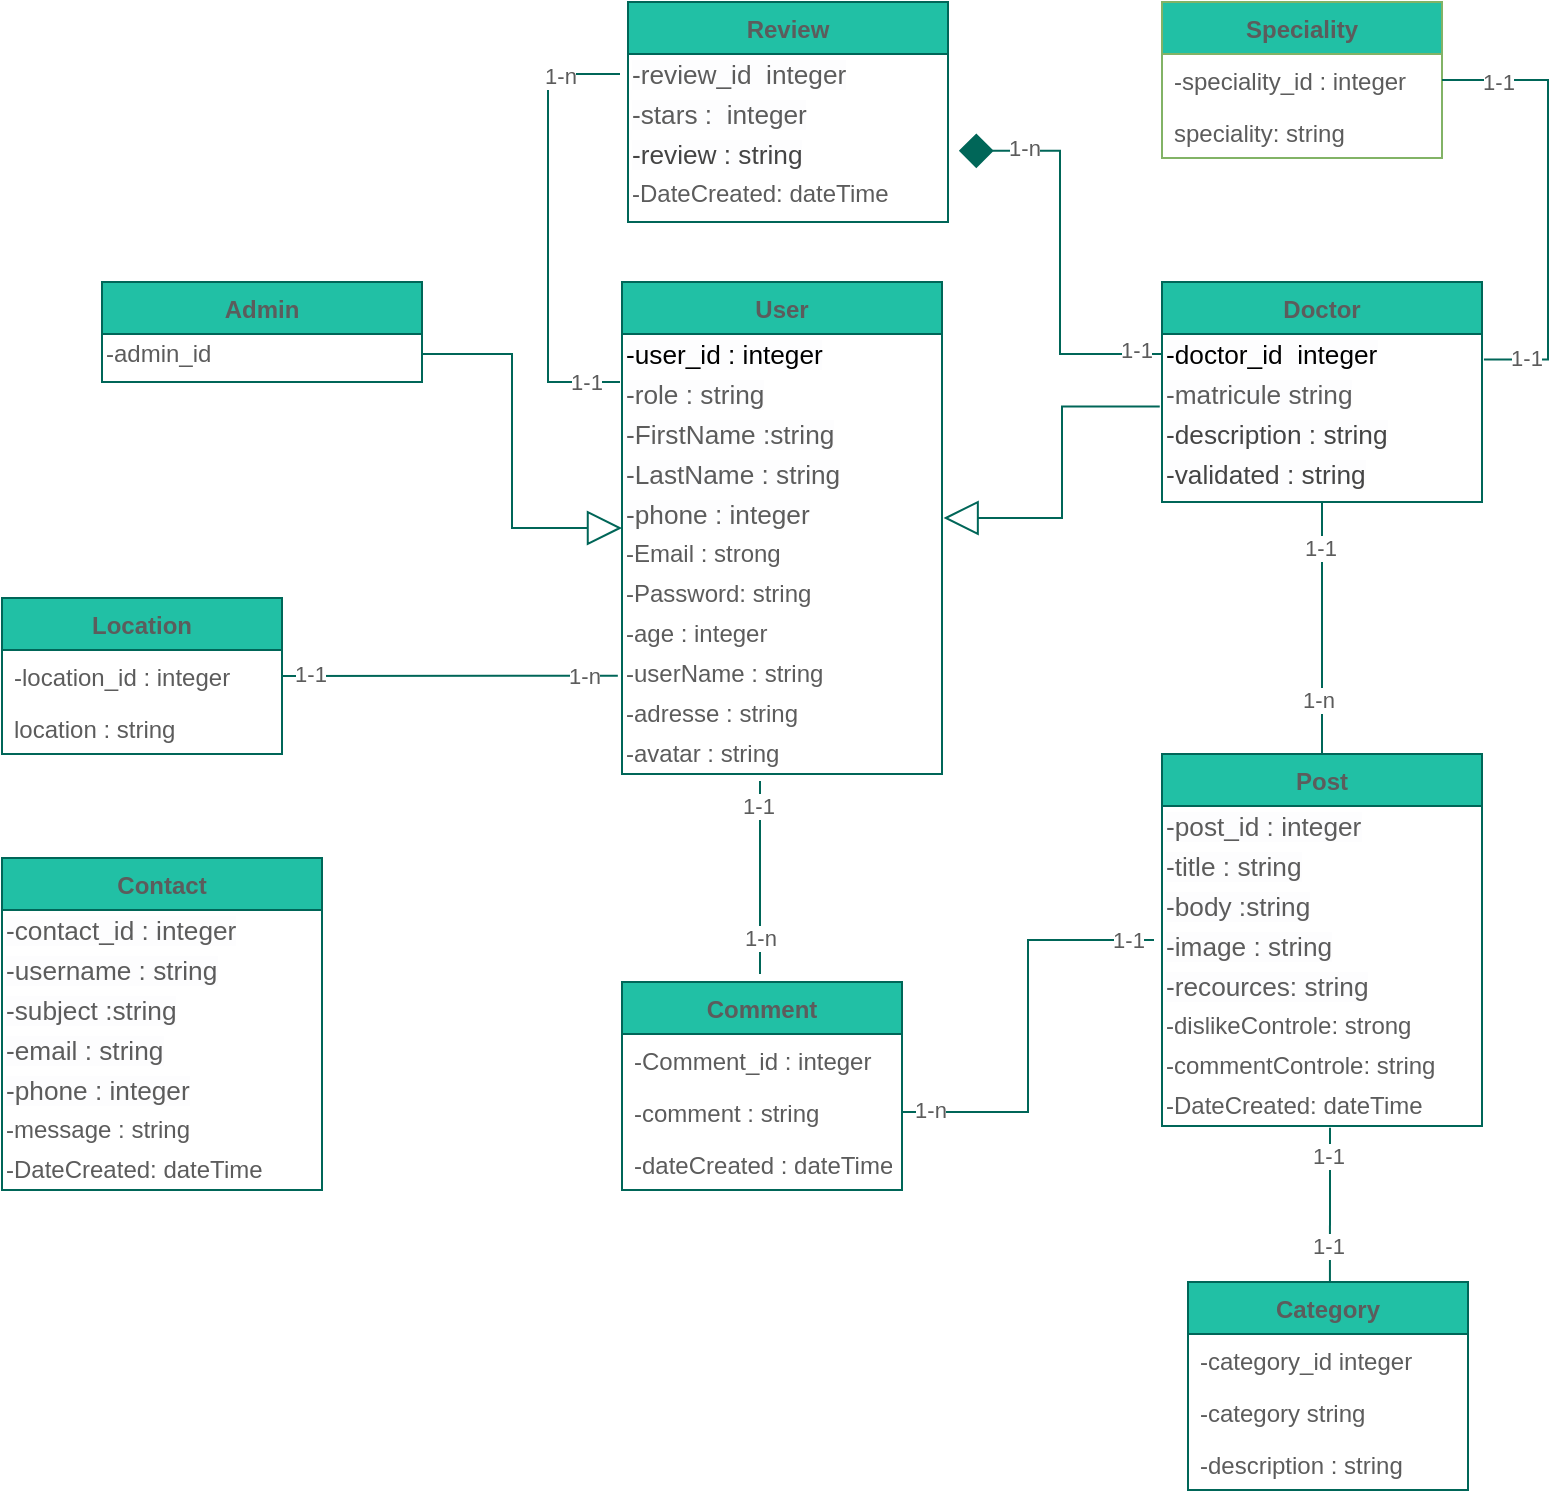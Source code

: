 <mxfile version="14.5.1" type="device"><diagram id="C5RBs43oDa-KdzZeNtuy" name="Page-1"><mxGraphModel dx="1692" dy="506" grid="1" gridSize="10" guides="1" tooltips="1" connect="1" arrows="1" fold="1" page="1" pageScale="1" pageWidth="827" pageHeight="1169" math="0" shadow="0"><root><mxCell id="WIyWlLk6GJQsqaUBKTNV-0"/><mxCell id="WIyWlLk6GJQsqaUBKTNV-1" parent="WIyWlLk6GJQsqaUBKTNV-0"/><mxCell id="zkfFHV4jXpPFQw0GAbJ--13" value="Admin" style="swimlane;fontStyle=1;align=center;verticalAlign=top;childLayout=stackLayout;horizontal=1;startSize=26;horizontalStack=0;resizeParent=1;resizeLast=0;collapsible=1;marginBottom=0;rounded=0;shadow=0;strokeWidth=1;fillColor=#21C0A5;strokeColor=#006658;fontColor=#5C5C5C;" parent="WIyWlLk6GJQsqaUBKTNV-1" vertex="1"><mxGeometry x="-743" y="150" width="160" height="50" as="geometry"><mxRectangle x="340" y="380" width="170" height="26" as="alternateBounds"/></mxGeometry></mxCell><mxCell id="HH_dsvGxxQFHmqyWOC5w-31" value="-admin_id" style="text;html=1;align=left;verticalAlign=middle;resizable=0;points=[];autosize=1;fontColor=#5C5C5C;" parent="zkfFHV4jXpPFQw0GAbJ--13" vertex="1"><mxGeometry y="26" width="160" height="20" as="geometry"/></mxCell><mxCell id="zkfFHV4jXpPFQw0GAbJ--17" value="Doctor" style="swimlane;fontStyle=1;align=center;verticalAlign=top;childLayout=stackLayout;horizontal=1;startSize=26;horizontalStack=0;resizeParent=1;resizeLast=0;collapsible=1;marginBottom=0;rounded=0;shadow=0;strokeWidth=1;fillColor=#21C0A5;strokeColor=#006658;fontColor=#5C5C5C;" parent="WIyWlLk6GJQsqaUBKTNV-1" vertex="1"><mxGeometry x="-213" y="150" width="160" height="110" as="geometry"><mxRectangle x="508" y="120" width="160" height="26" as="alternateBounds"/></mxGeometry></mxCell><mxCell id="HH_dsvGxxQFHmqyWOC5w-4" value="&lt;span style=&quot;color: rgb(0 , 0 , 0) ; font-family: sans-serif ; font-size: 13.12px ; background-color: rgb(253 , 253 , 254)&quot;&gt;-doctor_id&amp;nbsp; integer&lt;/span&gt;" style="text;html=1;align=left;verticalAlign=middle;resizable=0;points=[];autosize=1;fontColor=#5C5C5C;" parent="zkfFHV4jXpPFQw0GAbJ--17" vertex="1"><mxGeometry y="26" width="160" height="20" as="geometry"/></mxCell><mxCell id="HH_dsvGxxQFHmqyWOC5w-6" value="&lt;span style=&quot;font-family: sans-serif ; font-size: 13.12px ; background-color: rgb(253 , 253 , 254)&quot;&gt;-matricule string&lt;/span&gt;" style="text;html=1;align=left;verticalAlign=middle;resizable=0;points=[];autosize=1;fontColor=#5C5C5C;" parent="zkfFHV4jXpPFQw0GAbJ--17" vertex="1"><mxGeometry y="46" width="160" height="20" as="geometry"/></mxCell><mxCell id="HH_dsvGxxQFHmqyWOC5w-7" value="&lt;span style=&quot;color: rgb(68 , 68 , 68) ; font-family: sans-serif ; font-size: 13.12px ; background-color: rgb(253 , 253 , 254)&quot;&gt;-description : string&lt;/span&gt;" style="text;html=1;align=left;verticalAlign=middle;resizable=0;points=[];autosize=1;fontColor=#5C5C5C;" parent="zkfFHV4jXpPFQw0GAbJ--17" vertex="1"><mxGeometry y="66" width="160" height="20" as="geometry"/></mxCell><mxCell id="HH_dsvGxxQFHmqyWOC5w-8" value="&lt;span style=&quot;color: rgb(68 , 68 , 68) ; font-family: sans-serif ; font-size: 13.12px ; background-color: rgb(253 , 253 , 254)&quot;&gt;-validated : string&lt;/span&gt;" style="text;html=1;align=left;verticalAlign=middle;resizable=0;points=[];autosize=1;fontColor=#5C5C5C;" parent="zkfFHV4jXpPFQw0GAbJ--17" vertex="1"><mxGeometry y="86" width="160" height="20" as="geometry"/></mxCell><mxCell id="HH_dsvGxxQFHmqyWOC5w-0" value="Contact" style="swimlane;fontStyle=1;align=center;verticalAlign=top;childLayout=stackLayout;horizontal=1;startSize=26;horizontalStack=0;resizeParent=1;resizeParentMax=0;resizeLast=0;collapsible=1;marginBottom=0;fillColor=#21C0A5;strokeColor=#006658;fontColor=#5C5C5C;" parent="WIyWlLk6GJQsqaUBKTNV-1" vertex="1"><mxGeometry x="-793" y="438" width="160" height="166" as="geometry"/></mxCell><mxCell id="HH_dsvGxxQFHmqyWOC5w-13" value="&lt;span style=&quot;font-family: sans-serif ; font-size: 13.12px ; background-color: rgb(253 , 253 , 254)&quot;&gt;-contact_id : integer&lt;/span&gt;" style="text;html=1;align=left;verticalAlign=middle;resizable=0;points=[];autosize=1;fontColor=#5C5C5C;" parent="HH_dsvGxxQFHmqyWOC5w-0" vertex="1"><mxGeometry y="26" width="160" height="20" as="geometry"/></mxCell><mxCell id="HH_dsvGxxQFHmqyWOC5w-14" value="&lt;span style=&quot;font-family: sans-serif ; font-size: 13.12px ; background-color: rgb(253 , 253 , 254)&quot;&gt;-username : string&lt;/span&gt;" style="text;html=1;align=left;verticalAlign=middle;resizable=0;points=[];autosize=1;fontColor=#5C5C5C;" parent="HH_dsvGxxQFHmqyWOC5w-0" vertex="1"><mxGeometry y="46" width="160" height="20" as="geometry"/></mxCell><mxCell id="HH_dsvGxxQFHmqyWOC5w-15" value="&lt;span style=&quot;font-family: sans-serif ; font-size: 13.12px ; background-color: rgb(253 , 253 , 254)&quot;&gt;-&lt;/span&gt;&lt;span style=&quot;font-family: sans-serif ; font-size: 13.12px ; background-color: rgb(253 , 253 , 254)&quot;&gt;subject&amp;nbsp;&lt;/span&gt;&lt;span style=&quot;font-family: sans-serif ; font-size: 13.12px ; background-color: rgb(253 , 253 , 254)&quot;&gt;:string&lt;/span&gt;" style="text;html=1;align=left;verticalAlign=middle;resizable=0;points=[];autosize=1;fontColor=#5C5C5C;" parent="HH_dsvGxxQFHmqyWOC5w-0" vertex="1"><mxGeometry y="66" width="160" height="20" as="geometry"/></mxCell><mxCell id="HH_dsvGxxQFHmqyWOC5w-18" value="&lt;span style=&quot;font-family: sans-serif ; font-size: 13.12px ; background-color: rgb(253 , 253 , 254)&quot;&gt;-email : string&lt;/span&gt;" style="text;html=1;align=left;verticalAlign=middle;resizable=0;points=[];autosize=1;fontColor=#5C5C5C;" parent="HH_dsvGxxQFHmqyWOC5w-0" vertex="1"><mxGeometry y="86" width="160" height="20" as="geometry"/></mxCell><mxCell id="HH_dsvGxxQFHmqyWOC5w-17" value="&lt;span style=&quot;font-family: sans-serif ; font-size: 13.12px ; background-color: rgb(253 , 253 , 254)&quot;&gt;-phone : integer&lt;/span&gt;" style="text;html=1;align=left;verticalAlign=middle;resizable=0;points=[];autosize=1;fontColor=#5C5C5C;" parent="HH_dsvGxxQFHmqyWOC5w-0" vertex="1"><mxGeometry y="106" width="160" height="20" as="geometry"/></mxCell><mxCell id="HH_dsvGxxQFHmqyWOC5w-16" value="-message : string" style="text;html=1;align=left;verticalAlign=middle;resizable=0;points=[];autosize=1;fontColor=#5C5C5C;" parent="HH_dsvGxxQFHmqyWOC5w-0" vertex="1"><mxGeometry y="126" width="160" height="20" as="geometry"/></mxCell><mxCell id="HH_dsvGxxQFHmqyWOC5w-27" value="-DateCreated: dateTime" style="text;html=1;align=left;verticalAlign=middle;resizable=0;points=[];autosize=1;fontColor=#5C5C5C;" parent="HH_dsvGxxQFHmqyWOC5w-0" vertex="1"><mxGeometry y="146" width="160" height="20" as="geometry"/></mxCell><mxCell id="NXHVN0XzAhOeZ4aEdjFV-84" style="edgeStyle=elbowEdgeStyle;rounded=0;orthogonalLoop=1;jettySize=auto;html=1;entryX=0.525;entryY=1.041;entryDx=0;entryDy=0;entryPerimeter=0;startArrow=none;startFill=0;startSize=15;sourcePerimeterSpacing=4;endArrow=none;endFill=0;endSize=21;targetPerimeterSpacing=-8;strokeWidth=1;exitX=0.507;exitY=-0.005;exitDx=0;exitDy=0;exitPerimeter=0;strokeColor=#006658;fontColor=#5C5C5C;" edge="1" parent="WIyWlLk6GJQsqaUBKTNV-1" source="NXHVN0XzAhOeZ4aEdjFV-1" target="NXHVN0XzAhOeZ4aEdjFV-39"><mxGeometry relative="1" as="geometry"><mxPoint x="-129" y="646" as="sourcePoint"/></mxGeometry></mxCell><mxCell id="NXHVN0XzAhOeZ4aEdjFV-85" value="1-1" style="edgeLabel;html=1;align=center;verticalAlign=middle;resizable=0;points=[];fontColor=#5C5C5C;" vertex="1" connectable="0" parent="NXHVN0XzAhOeZ4aEdjFV-84"><mxGeometry x="0.636" y="-2" relative="1" as="geometry"><mxPoint x="-3" as="offset"/></mxGeometry></mxCell><mxCell id="NXHVN0XzAhOeZ4aEdjFV-86" value="1-1" style="edgeLabel;html=1;align=center;verticalAlign=middle;resizable=0;points=[];fontColor=#5C5C5C;" vertex="1" connectable="0" parent="NXHVN0XzAhOeZ4aEdjFV-84"><mxGeometry x="-0.647" y="1" relative="1" as="geometry"><mxPoint y="-4" as="offset"/></mxGeometry></mxCell><mxCell id="NXHVN0XzAhOeZ4aEdjFV-1" value="Category" style="swimlane;fontStyle=1;childLayout=stackLayout;horizontal=1;startSize=26;horizontalStack=0;resizeParent=1;resizeParentMax=0;resizeLast=0;collapsible=1;marginBottom=0;strokeColor=#006658;fontColor=#5C5C5C;fillColor=#21C0A5;" vertex="1" parent="WIyWlLk6GJQsqaUBKTNV-1"><mxGeometry x="-200" y="650" width="140" height="104" as="geometry"/></mxCell><mxCell id="NXHVN0XzAhOeZ4aEdjFV-3" value="-category_id integer" style="text;strokeColor=none;fillColor=none;align=left;verticalAlign=top;spacingLeft=4;spacingRight=4;overflow=hidden;rotatable=0;points=[[0,0.5],[1,0.5]];portConstraint=eastwest;fontColor=#5C5C5C;" vertex="1" parent="NXHVN0XzAhOeZ4aEdjFV-1"><mxGeometry y="26" width="140" height="26" as="geometry"/></mxCell><mxCell id="NXHVN0XzAhOeZ4aEdjFV-4" value="-category string" style="text;strokeColor=none;fillColor=none;align=left;verticalAlign=top;spacingLeft=4;spacingRight=4;overflow=hidden;rotatable=0;points=[[0,0.5],[1,0.5]];portConstraint=eastwest;fontColor=#5C5C5C;" vertex="1" parent="NXHVN0XzAhOeZ4aEdjFV-1"><mxGeometry y="52" width="140" height="26" as="geometry"/></mxCell><mxCell id="NXHVN0XzAhOeZ4aEdjFV-5" value="-description : string" style="text;strokeColor=none;fillColor=none;align=left;verticalAlign=top;spacingLeft=4;spacingRight=4;overflow=hidden;rotatable=0;points=[[0,0.5],[1,0.5]];portConstraint=eastwest;fontColor=#5C5C5C;" vertex="1" parent="NXHVN0XzAhOeZ4aEdjFV-1"><mxGeometry y="78" width="140" height="26" as="geometry"/></mxCell><mxCell id="NXHVN0XzAhOeZ4aEdjFV-92" style="edgeStyle=elbowEdgeStyle;rounded=0;orthogonalLoop=1;jettySize=auto;html=1;entryX=0.431;entryY=1.175;entryDx=0;entryDy=0;entryPerimeter=0;startArrow=none;startFill=0;startSize=15;sourcePerimeterSpacing=4;endArrow=none;endFill=0;endSize=21;targetPerimeterSpacing=-8;strokeWidth=1;strokeColor=#006658;fontColor=#5C5C5C;" edge="1" parent="WIyWlLk6GJQsqaUBKTNV-1" source="NXHVN0XzAhOeZ4aEdjFV-6" target="NXHVN0XzAhOeZ4aEdjFV-38"><mxGeometry relative="1" as="geometry"/></mxCell><mxCell id="NXHVN0XzAhOeZ4aEdjFV-93" value="1-1" style="edgeLabel;html=1;align=center;verticalAlign=middle;resizable=0;points=[];fontColor=#5C5C5C;" vertex="1" connectable="0" parent="NXHVN0XzAhOeZ4aEdjFV-92"><mxGeometry x="0.741" y="1" relative="1" as="geometry"><mxPoint as="offset"/></mxGeometry></mxCell><mxCell id="NXHVN0XzAhOeZ4aEdjFV-94" value="1-n" style="edgeLabel;html=1;align=center;verticalAlign=middle;resizable=0;points=[];fontColor=#5C5C5C;" vertex="1" connectable="0" parent="NXHVN0XzAhOeZ4aEdjFV-92"><mxGeometry x="-0.618" relative="1" as="geometry"><mxPoint as="offset"/></mxGeometry></mxCell><mxCell id="NXHVN0XzAhOeZ4aEdjFV-6" value="Comment" style="swimlane;fontStyle=1;childLayout=stackLayout;horizontal=1;startSize=26;horizontalStack=0;resizeParent=1;resizeParentMax=0;resizeLast=0;collapsible=1;marginBottom=0;strokeColor=#006658;fontColor=#5C5C5C;fillColor=#21C0A5;" vertex="1" parent="WIyWlLk6GJQsqaUBKTNV-1"><mxGeometry x="-483" y="500" width="140" height="104" as="geometry"/></mxCell><mxCell id="NXHVN0XzAhOeZ4aEdjFV-7" value="-Comment_id : integer" style="text;strokeColor=none;fillColor=none;align=left;verticalAlign=top;spacingLeft=4;spacingRight=4;overflow=hidden;rotatable=0;points=[[0,0.5],[1,0.5]];portConstraint=eastwest;fontStyle=0;fontColor=#5C5C5C;" vertex="1" parent="NXHVN0XzAhOeZ4aEdjFV-6"><mxGeometry y="26" width="140" height="26" as="geometry"/></mxCell><mxCell id="NXHVN0XzAhOeZ4aEdjFV-8" value="-comment : string" style="text;strokeColor=none;fillColor=none;align=left;verticalAlign=top;spacingLeft=4;spacingRight=4;overflow=hidden;rotatable=0;points=[[0,0.5],[1,0.5]];portConstraint=eastwest;fontColor=#5C5C5C;" vertex="1" parent="NXHVN0XzAhOeZ4aEdjFV-6"><mxGeometry y="52" width="140" height="26" as="geometry"/></mxCell><mxCell id="NXHVN0XzAhOeZ4aEdjFV-9" value="-dateCreated : dateTime" style="text;strokeColor=none;fillColor=none;align=left;verticalAlign=top;spacingLeft=4;spacingRight=4;overflow=hidden;rotatable=0;points=[[0,0.5],[1,0.5]];portConstraint=eastwest;fontColor=#5C5C5C;" vertex="1" parent="NXHVN0XzAhOeZ4aEdjFV-6"><mxGeometry y="78" width="140" height="26" as="geometry"/></mxCell><mxCell id="NXHVN0XzAhOeZ4aEdjFV-88" style="edgeStyle=elbowEdgeStyle;rounded=0;orthogonalLoop=1;jettySize=auto;html=1;entryX=1;entryY=0.5;entryDx=0;entryDy=0;startArrow=none;startFill=0;startSize=15;sourcePerimeterSpacing=4;endArrow=none;endFill=0;endSize=21;targetPerimeterSpacing=-8;strokeWidth=1;strokeColor=#006658;fontColor=#5C5C5C;" edge="1" parent="WIyWlLk6GJQsqaUBKTNV-1" target="NXHVN0XzAhOeZ4aEdjFV-8"><mxGeometry relative="1" as="geometry"><mxPoint x="-217" y="479" as="sourcePoint"/></mxGeometry></mxCell><mxCell id="NXHVN0XzAhOeZ4aEdjFV-90" value="1-1" style="edgeLabel;html=1;align=center;verticalAlign=middle;resizable=0;points=[];fontColor=#5C5C5C;" vertex="1" connectable="0" parent="NXHVN0XzAhOeZ4aEdjFV-88"><mxGeometry x="-0.879" relative="1" as="geometry"><mxPoint as="offset"/></mxGeometry></mxCell><mxCell id="NXHVN0XzAhOeZ4aEdjFV-91" value="1-n" style="edgeLabel;html=1;align=center;verticalAlign=middle;resizable=0;points=[];fontColor=#5C5C5C;" vertex="1" connectable="0" parent="NXHVN0XzAhOeZ4aEdjFV-88"><mxGeometry x="0.869" y="-1" relative="1" as="geometry"><mxPoint as="offset"/></mxGeometry></mxCell><mxCell id="NXHVN0XzAhOeZ4aEdjFV-10" value="Post" style="swimlane;fontStyle=1;align=center;verticalAlign=top;childLayout=stackLayout;horizontal=1;startSize=26;horizontalStack=0;resizeParent=1;resizeParentMax=0;resizeLast=0;collapsible=1;marginBottom=0;fillColor=#21C0A5;strokeColor=#006658;fontColor=#5C5C5C;" vertex="1" parent="WIyWlLk6GJQsqaUBKTNV-1"><mxGeometry x="-213" y="386" width="160" height="186" as="geometry"/></mxCell><mxCell id="NXHVN0XzAhOeZ4aEdjFV-11" value="&lt;span style=&quot;font-family: sans-serif ; font-size: 13.12px ; background-color: rgb(253 , 253 , 254)&quot;&gt;-post_id : integer&lt;/span&gt;" style="text;html=1;align=left;verticalAlign=middle;resizable=0;points=[];autosize=1;fontColor=#5C5C5C;" vertex="1" parent="NXHVN0XzAhOeZ4aEdjFV-10"><mxGeometry y="26" width="160" height="20" as="geometry"/></mxCell><mxCell id="NXHVN0XzAhOeZ4aEdjFV-12" value="&lt;span style=&quot;font-family: sans-serif ; font-size: 13.12px ; background-color: rgb(253 , 253 , 254)&quot;&gt;-title : string&lt;/span&gt;" style="text;html=1;align=left;verticalAlign=middle;resizable=0;points=[];autosize=1;fontColor=#5C5C5C;" vertex="1" parent="NXHVN0XzAhOeZ4aEdjFV-10"><mxGeometry y="46" width="160" height="20" as="geometry"/></mxCell><mxCell id="NXHVN0XzAhOeZ4aEdjFV-13" value="&lt;span style=&quot;font-family: sans-serif ; font-size: 13.12px ; background-color: rgb(253 , 253 , 254)&quot;&gt;-body :string&lt;/span&gt;" style="text;html=1;align=left;verticalAlign=middle;resizable=0;points=[];autosize=1;fontColor=#5C5C5C;" vertex="1" parent="NXHVN0XzAhOeZ4aEdjFV-10"><mxGeometry y="66" width="160" height="20" as="geometry"/></mxCell><mxCell id="NXHVN0XzAhOeZ4aEdjFV-14" value="&lt;span style=&quot;font-family: sans-serif ; font-size: 13.12px ; background-color: rgb(253 , 253 , 254)&quot;&gt;-image : string&lt;/span&gt;" style="text;html=1;align=left;verticalAlign=middle;resizable=0;points=[];autosize=1;fontColor=#5C5C5C;" vertex="1" parent="NXHVN0XzAhOeZ4aEdjFV-10"><mxGeometry y="86" width="160" height="20" as="geometry"/></mxCell><mxCell id="NXHVN0XzAhOeZ4aEdjFV-15" value="&lt;span style=&quot;font-family: sans-serif ; font-size: 13.12px ; background-color: rgb(253 , 253 , 254)&quot;&gt;-recources: string&lt;/span&gt;" style="text;html=1;align=left;verticalAlign=middle;resizable=0;points=[];autosize=1;fontColor=#5C5C5C;" vertex="1" parent="NXHVN0XzAhOeZ4aEdjFV-10"><mxGeometry y="106" width="160" height="20" as="geometry"/></mxCell><mxCell id="NXHVN0XzAhOeZ4aEdjFV-16" value="-dislikeControle: strong" style="text;html=1;align=left;verticalAlign=middle;resizable=0;points=[];autosize=1;fontColor=#5C5C5C;" vertex="1" parent="NXHVN0XzAhOeZ4aEdjFV-10"><mxGeometry y="126" width="160" height="20" as="geometry"/></mxCell><mxCell id="NXHVN0XzAhOeZ4aEdjFV-17" value="-commentControle: string" style="text;html=1;align=left;verticalAlign=middle;resizable=0;points=[];autosize=1;fontColor=#5C5C5C;" vertex="1" parent="NXHVN0XzAhOeZ4aEdjFV-10"><mxGeometry y="146" width="160" height="20" as="geometry"/></mxCell><mxCell id="NXHVN0XzAhOeZ4aEdjFV-39" value="-DateCreated: dateTime" style="text;html=1;align=left;verticalAlign=middle;resizable=0;points=[];autosize=1;fontColor=#5C5C5C;" vertex="1" parent="NXHVN0XzAhOeZ4aEdjFV-10"><mxGeometry y="166" width="160" height="20" as="geometry"/></mxCell><mxCell id="NXHVN0XzAhOeZ4aEdjFV-23" value="Location" style="swimlane;fontStyle=1;childLayout=stackLayout;horizontal=1;startSize=26;horizontalStack=0;resizeParent=1;resizeParentMax=0;resizeLast=0;collapsible=1;marginBottom=0;strokeColor=#006658;fontColor=#5C5C5C;fillColor=#21C0A5;" vertex="1" parent="WIyWlLk6GJQsqaUBKTNV-1"><mxGeometry x="-793" y="308" width="140" height="78" as="geometry"/></mxCell><mxCell id="NXHVN0XzAhOeZ4aEdjFV-24" value="-location_id : integer" style="text;strokeColor=none;fillColor=none;align=left;verticalAlign=top;spacingLeft=4;spacingRight=4;overflow=hidden;rotatable=0;points=[[0,0.5],[1,0.5]];portConstraint=eastwest;fontStyle=0;fontColor=#5C5C5C;" vertex="1" parent="NXHVN0XzAhOeZ4aEdjFV-23"><mxGeometry y="26" width="140" height="26" as="geometry"/></mxCell><mxCell id="NXHVN0XzAhOeZ4aEdjFV-25" value="location : string" style="text;strokeColor=none;fillColor=none;align=left;verticalAlign=top;spacingLeft=4;spacingRight=4;overflow=hidden;rotatable=0;points=[[0,0.5],[1,0.5]];portConstraint=eastwest;fontColor=#5C5C5C;" vertex="1" parent="NXHVN0XzAhOeZ4aEdjFV-23"><mxGeometry y="52" width="140" height="26" as="geometry"/></mxCell><mxCell id="NXHVN0XzAhOeZ4aEdjFV-27" value="User" style="swimlane;fontStyle=1;align=center;verticalAlign=top;childLayout=stackLayout;horizontal=1;startSize=26;horizontalStack=0;resizeParent=1;resizeParentMax=0;resizeLast=0;collapsible=1;marginBottom=0;fillColor=#21C0A5;strokeColor=#006658;fontColor=#5C5C5C;" vertex="1" parent="WIyWlLk6GJQsqaUBKTNV-1"><mxGeometry x="-483" y="150" width="160" height="246" as="geometry"/></mxCell><mxCell id="NXHVN0XzAhOeZ4aEdjFV-28" value="&lt;span style=&quot;color: rgb(0 , 0 , 0) ; font-family: sans-serif ; font-size: 13.12px ; background-color: rgb(253 , 253 , 254)&quot;&gt;-user_id : integer&lt;/span&gt;" style="text;html=1;align=left;verticalAlign=middle;resizable=0;points=[];autosize=1;fontColor=#5C5C5C;" vertex="1" parent="NXHVN0XzAhOeZ4aEdjFV-27"><mxGeometry y="26" width="160" height="20" as="geometry"/></mxCell><mxCell id="NXHVN0XzAhOeZ4aEdjFV-29" value="&lt;span style=&quot;font-family: sans-serif ; font-size: 13.12px ; background-color: rgb(253 , 253 , 254)&quot;&gt;-role : string&lt;/span&gt;" style="text;html=1;align=left;verticalAlign=middle;resizable=0;points=[];autosize=1;fontColor=#5C5C5C;" vertex="1" parent="NXHVN0XzAhOeZ4aEdjFV-27"><mxGeometry y="46" width="160" height="20" as="geometry"/></mxCell><mxCell id="NXHVN0XzAhOeZ4aEdjFV-30" value="&lt;span style=&quot;font-family: sans-serif ; font-size: 13.12px ; background-color: rgb(253 , 253 , 254)&quot;&gt;-FirstName :string&lt;/span&gt;" style="text;html=1;align=left;verticalAlign=middle;resizable=0;points=[];autosize=1;fontColor=#5C5C5C;" vertex="1" parent="NXHVN0XzAhOeZ4aEdjFV-27"><mxGeometry y="66" width="160" height="20" as="geometry"/></mxCell><mxCell id="NXHVN0XzAhOeZ4aEdjFV-31" value="&lt;span style=&quot;font-family: sans-serif ; font-size: 13.12px ; background-color: rgb(253 , 253 , 254)&quot;&gt;-LastName : string&lt;/span&gt;" style="text;html=1;align=left;verticalAlign=middle;resizable=0;points=[];autosize=1;fontColor=#5C5C5C;" vertex="1" parent="NXHVN0XzAhOeZ4aEdjFV-27"><mxGeometry y="86" width="160" height="20" as="geometry"/></mxCell><mxCell id="NXHVN0XzAhOeZ4aEdjFV-32" value="&lt;span style=&quot;font-family: sans-serif ; font-size: 13.12px ; background-color: rgb(253 , 253 , 254)&quot;&gt;-phone : integer&lt;/span&gt;" style="text;html=1;align=left;verticalAlign=middle;resizable=0;points=[];autosize=1;fontColor=#5C5C5C;" vertex="1" parent="NXHVN0XzAhOeZ4aEdjFV-27"><mxGeometry y="106" width="160" height="20" as="geometry"/></mxCell><mxCell id="NXHVN0XzAhOeZ4aEdjFV-33" value="-Email : strong" style="text;html=1;align=left;verticalAlign=middle;resizable=0;points=[];autosize=1;fontColor=#5C5C5C;" vertex="1" parent="NXHVN0XzAhOeZ4aEdjFV-27"><mxGeometry y="126" width="160" height="20" as="geometry"/></mxCell><mxCell id="NXHVN0XzAhOeZ4aEdjFV-34" value="-Password: string" style="text;html=1;align=left;verticalAlign=middle;resizable=0;points=[];autosize=1;fontColor=#5C5C5C;" vertex="1" parent="NXHVN0XzAhOeZ4aEdjFV-27"><mxGeometry y="146" width="160" height="20" as="geometry"/></mxCell><mxCell id="NXHVN0XzAhOeZ4aEdjFV-35" value="-age : integer" style="text;html=1;align=left;verticalAlign=middle;resizable=0;points=[];autosize=1;fontColor=#5C5C5C;" vertex="1" parent="NXHVN0XzAhOeZ4aEdjFV-27"><mxGeometry y="166" width="160" height="20" as="geometry"/></mxCell><mxCell id="NXHVN0XzAhOeZ4aEdjFV-36" value="-userName : string" style="text;html=1;align=left;verticalAlign=middle;resizable=0;points=[];autosize=1;fontColor=#5C5C5C;" vertex="1" parent="NXHVN0XzAhOeZ4aEdjFV-27"><mxGeometry y="186" width="160" height="20" as="geometry"/></mxCell><mxCell id="NXHVN0XzAhOeZ4aEdjFV-37" value="-adresse : string" style="text;html=1;align=left;verticalAlign=middle;resizable=0;points=[];autosize=1;fontColor=#5C5C5C;" vertex="1" parent="NXHVN0XzAhOeZ4aEdjFV-27"><mxGeometry y="206" width="160" height="20" as="geometry"/></mxCell><mxCell id="NXHVN0XzAhOeZ4aEdjFV-38" value="-avatar : string" style="text;html=1;align=left;verticalAlign=middle;resizable=0;points=[];autosize=1;fontColor=#5C5C5C;" vertex="1" parent="NXHVN0XzAhOeZ4aEdjFV-27"><mxGeometry y="226" width="160" height="20" as="geometry"/></mxCell><mxCell id="NXHVN0XzAhOeZ4aEdjFV-40" value="Review" style="swimlane;fontStyle=1;align=center;verticalAlign=top;childLayout=stackLayout;horizontal=1;startSize=26;horizontalStack=0;resizeParent=1;resizeLast=0;collapsible=1;marginBottom=0;rounded=0;shadow=0;strokeWidth=1;strokeColor=#006658;fillColor=#21C0A5;fontColor=#5C5C5C;" vertex="1" parent="WIyWlLk6GJQsqaUBKTNV-1"><mxGeometry x="-480" y="10" width="160" height="110" as="geometry"><mxRectangle x="508" y="120" width="160" height="26" as="alternateBounds"/></mxGeometry></mxCell><mxCell id="NXHVN0XzAhOeZ4aEdjFV-41" value="&lt;span style=&quot;font-family: sans-serif ; font-size: 13.12px ; background-color: rgb(253 , 253 , 254)&quot;&gt;-review_id&amp;nbsp; integer&lt;/span&gt;" style="text;html=1;align=left;verticalAlign=middle;resizable=0;points=[];autosize=1;fontColor=#5C5C5C;" vertex="1" parent="NXHVN0XzAhOeZ4aEdjFV-40"><mxGeometry y="26" width="160" height="20" as="geometry"/></mxCell><mxCell id="NXHVN0XzAhOeZ4aEdjFV-42" value="&lt;span style=&quot;font-family: sans-serif ; font-size: 13.12px ; background-color: rgb(253 , 253 , 254)&quot;&gt;-stars :&amp;nbsp; integer&lt;/span&gt;" style="text;html=1;align=left;verticalAlign=middle;resizable=0;points=[];autosize=1;fontColor=#5C5C5C;" vertex="1" parent="NXHVN0XzAhOeZ4aEdjFV-40"><mxGeometry y="46" width="160" height="20" as="geometry"/></mxCell><mxCell id="NXHVN0XzAhOeZ4aEdjFV-43" value="&lt;span style=&quot;color: rgb(68 , 68 , 68) ; font-family: sans-serif ; font-size: 13.12px ; background-color: rgb(253 , 253 , 254)&quot;&gt;-review : string&lt;/span&gt;" style="text;html=1;align=left;verticalAlign=middle;resizable=0;points=[];autosize=1;fontColor=#5C5C5C;" vertex="1" parent="NXHVN0XzAhOeZ4aEdjFV-40"><mxGeometry y="66" width="160" height="20" as="geometry"/></mxCell><mxCell id="NXHVN0XzAhOeZ4aEdjFV-45" value="-DateCreated: dateTime" style="text;html=1;align=left;verticalAlign=middle;resizable=0;points=[];autosize=1;fontColor=#5C5C5C;" vertex="1" parent="NXHVN0XzAhOeZ4aEdjFV-40"><mxGeometry y="86" width="160" height="20" as="geometry"/></mxCell><mxCell id="NXHVN0XzAhOeZ4aEdjFV-46" value="Speciality" style="swimlane;fontStyle=1;childLayout=stackLayout;horizontal=1;startSize=26;horizontalStack=0;resizeParent=1;resizeParentMax=0;resizeLast=0;collapsible=1;marginBottom=0;strokeColor=#82b366;fillColor=#21C0A5;fontColor=#5C5C5C;" vertex="1" parent="WIyWlLk6GJQsqaUBKTNV-1"><mxGeometry x="-213" y="10" width="140" height="78" as="geometry"/></mxCell><mxCell id="NXHVN0XzAhOeZ4aEdjFV-47" value="-speciality_id : integer" style="text;strokeColor=none;fillColor=none;align=left;verticalAlign=top;spacingLeft=4;spacingRight=4;overflow=hidden;rotatable=0;points=[[0,0.5],[1,0.5]];portConstraint=eastwest;fontStyle=0;fontColor=#5C5C5C;" vertex="1" parent="NXHVN0XzAhOeZ4aEdjFV-46"><mxGeometry y="26" width="140" height="26" as="geometry"/></mxCell><mxCell id="NXHVN0XzAhOeZ4aEdjFV-48" value="speciality: string" style="text;strokeColor=none;fillColor=none;align=left;verticalAlign=top;spacingLeft=4;spacingRight=4;overflow=hidden;rotatable=0;points=[[0,0.5],[1,0.5]];portConstraint=eastwest;fontColor=#5C5C5C;" vertex="1" parent="NXHVN0XzAhOeZ4aEdjFV-46"><mxGeometry y="52" width="140" height="26" as="geometry"/></mxCell><mxCell id="NXHVN0XzAhOeZ4aEdjFV-50" style="edgeStyle=orthogonalEdgeStyle;rounded=0;orthogonalLoop=1;jettySize=auto;html=1;entryX=0;entryY=0.5;entryDx=0;entryDy=0;endArrow=block;endFill=0;strokeWidth=1;endSize=15;strokeColor=#006658;fontColor=#5C5C5C;" edge="1" parent="WIyWlLk6GJQsqaUBKTNV-1" source="HH_dsvGxxQFHmqyWOC5w-31" target="NXHVN0XzAhOeZ4aEdjFV-27"><mxGeometry relative="1" as="geometry"/></mxCell><mxCell id="NXHVN0XzAhOeZ4aEdjFV-51" style="edgeStyle=orthogonalEdgeStyle;rounded=0;orthogonalLoop=1;jettySize=auto;html=1;entryX=1.005;entryY=0.6;entryDx=0;entryDy=0;endArrow=block;endFill=0;strokeWidth=1;endSize=15;entryPerimeter=0;exitX=-0.007;exitY=-0.19;exitDx=0;exitDy=0;exitPerimeter=0;strokeColor=#006658;fontColor=#5C5C5C;" edge="1" parent="WIyWlLk6GJQsqaUBKTNV-1" source="HH_dsvGxxQFHmqyWOC5w-7" target="NXHVN0XzAhOeZ4aEdjFV-32"><mxGeometry relative="1" as="geometry"><mxPoint x="-233" y="220" as="sourcePoint"/><mxPoint x="-183" y="396" as="targetPoint"/></mxGeometry></mxCell><mxCell id="NXHVN0XzAhOeZ4aEdjFV-55" style="rounded=0;orthogonalLoop=1;jettySize=auto;html=1;entryX=-0.013;entryY=0.542;entryDx=0;entryDy=0;entryPerimeter=0;endArrow=none;endFill=0;endSize=15;strokeWidth=1;strokeColor=#006658;fontColor=#5C5C5C;" edge="1" parent="WIyWlLk6GJQsqaUBKTNV-1" source="NXHVN0XzAhOeZ4aEdjFV-24" target="NXHVN0XzAhOeZ4aEdjFV-36"><mxGeometry relative="1" as="geometry"/></mxCell><mxCell id="NXHVN0XzAhOeZ4aEdjFV-56" value="1-1" style="edgeLabel;html=1;align=center;verticalAlign=middle;resizable=0;points=[];fontColor=#5C5C5C;" vertex="1" connectable="0" parent="NXHVN0XzAhOeZ4aEdjFV-55"><mxGeometry x="-0.836" y="1" relative="1" as="geometry"><mxPoint as="offset"/></mxGeometry></mxCell><mxCell id="NXHVN0XzAhOeZ4aEdjFV-57" value="1-n" style="edgeLabel;html=1;align=center;verticalAlign=middle;resizable=0;points=[];fontColor=#5C5C5C;" vertex="1" connectable="0" parent="NXHVN0XzAhOeZ4aEdjFV-55"><mxGeometry x="0.8" relative="1" as="geometry"><mxPoint as="offset"/></mxGeometry></mxCell><mxCell id="NXHVN0XzAhOeZ4aEdjFV-58" style="edgeStyle=orthogonalEdgeStyle;rounded=0;orthogonalLoop=1;jettySize=auto;html=1;entryX=1.006;entryY=-0.365;entryDx=0;entryDy=0;entryPerimeter=0;endArrow=none;endFill=0;endSize=15;strokeWidth=1;strokeColor=#006658;fontColor=#5C5C5C;" edge="1" parent="WIyWlLk6GJQsqaUBKTNV-1" source="NXHVN0XzAhOeZ4aEdjFV-47" target="HH_dsvGxxQFHmqyWOC5w-6"><mxGeometry relative="1" as="geometry"><Array as="points"><mxPoint x="-20" y="49"/><mxPoint x="-20" y="189"/></Array></mxGeometry></mxCell><mxCell id="NXHVN0XzAhOeZ4aEdjFV-59" value="1-1" style="edgeLabel;html=1;align=center;verticalAlign=middle;resizable=0;points=[];fontColor=#5C5C5C;" vertex="1" connectable="0" parent="NXHVN0XzAhOeZ4aEdjFV-58"><mxGeometry x="0.835" y="-1" relative="1" as="geometry"><mxPoint x="2.5" as="offset"/></mxGeometry></mxCell><mxCell id="NXHVN0XzAhOeZ4aEdjFV-60" value="1-1" style="edgeLabel;html=1;align=center;verticalAlign=middle;resizable=0;points=[];fontColor=#5C5C5C;" vertex="1" connectable="0" parent="NXHVN0XzAhOeZ4aEdjFV-58"><mxGeometry x="-0.754" y="-1" relative="1" as="geometry"><mxPoint as="offset"/></mxGeometry></mxCell><mxCell id="NXHVN0XzAhOeZ4aEdjFV-73" style="edgeStyle=elbowEdgeStyle;rounded=0;orthogonalLoop=1;jettySize=auto;html=1;entryX=1.034;entryY=0.42;entryDx=0;entryDy=0;entryPerimeter=0;startArrow=none;startFill=0;endArrow=diamond;endFill=1;endSize=15;targetPerimeterSpacing=0;strokeWidth=1;strokeColor=#006658;fontColor=#5C5C5C;" edge="1" parent="WIyWlLk6GJQsqaUBKTNV-1" source="HH_dsvGxxQFHmqyWOC5w-4" target="NXHVN0XzAhOeZ4aEdjFV-43"><mxGeometry relative="1" as="geometry"/></mxCell><mxCell id="NXHVN0XzAhOeZ4aEdjFV-75" value="1-1" style="edgeLabel;html=1;align=center;verticalAlign=middle;resizable=0;points=[];fontColor=#5C5C5C;" vertex="1" connectable="0" parent="NXHVN0XzAhOeZ4aEdjFV-73"><mxGeometry x="-0.872" y="-2" relative="1" as="geometry"><mxPoint as="offset"/></mxGeometry></mxCell><mxCell id="NXHVN0XzAhOeZ4aEdjFV-76" value="1-n" style="edgeLabel;html=1;align=center;verticalAlign=middle;resizable=0;points=[];fontColor=#5C5C5C;" vertex="1" connectable="0" parent="NXHVN0XzAhOeZ4aEdjFV-73"><mxGeometry x="0.678" y="-2" relative="1" as="geometry"><mxPoint as="offset"/></mxGeometry></mxCell><mxCell id="NXHVN0XzAhOeZ4aEdjFV-74" style="edgeStyle=elbowEdgeStyle;rounded=0;orthogonalLoop=1;jettySize=auto;html=1;startArrow=none;startFill=0;endArrow=none;endFill=0;endSize=21;targetPerimeterSpacing=-8;strokeWidth=1;sourcePerimeterSpacing=4;startSize=15;strokeColor=#006658;fontColor=#5C5C5C;" edge="1" parent="WIyWlLk6GJQsqaUBKTNV-1" source="NXHVN0XzAhOeZ4aEdjFV-41"><mxGeometry relative="1" as="geometry"><mxPoint x="-484" y="200" as="targetPoint"/><Array as="points"><mxPoint x="-520" y="120"/></Array></mxGeometry></mxCell><mxCell id="NXHVN0XzAhOeZ4aEdjFV-77" value="1-n" style="edgeLabel;html=1;align=center;verticalAlign=middle;resizable=0;points=[];fontColor=#5C5C5C;" vertex="1" connectable="0" parent="NXHVN0XzAhOeZ4aEdjFV-74"><mxGeometry x="-0.732" y="1" relative="1" as="geometry"><mxPoint as="offset"/></mxGeometry></mxCell><mxCell id="NXHVN0XzAhOeZ4aEdjFV-78" value="1-1" style="edgeLabel;html=1;align=center;verticalAlign=middle;resizable=0;points=[];fontColor=#5C5C5C;" vertex="1" connectable="0" parent="NXHVN0XzAhOeZ4aEdjFV-74"><mxGeometry x="0.847" relative="1" as="geometry"><mxPoint as="offset"/></mxGeometry></mxCell><mxCell id="NXHVN0XzAhOeZ4aEdjFV-80" style="edgeStyle=elbowEdgeStyle;rounded=0;orthogonalLoop=1;jettySize=auto;html=1;entryX=0.5;entryY=0;entryDx=0;entryDy=0;startArrow=none;startFill=0;startSize=15;sourcePerimeterSpacing=4;endArrow=none;endFill=0;endSize=21;targetPerimeterSpacing=-8;strokeWidth=1;strokeColor=#006658;fontColor=#5C5C5C;" edge="1" parent="WIyWlLk6GJQsqaUBKTNV-1" source="HH_dsvGxxQFHmqyWOC5w-8" target="NXHVN0XzAhOeZ4aEdjFV-10"><mxGeometry relative="1" as="geometry"/></mxCell><mxCell id="NXHVN0XzAhOeZ4aEdjFV-81" value="1-1" style="edgeLabel;html=1;align=center;verticalAlign=middle;resizable=0;points=[];fontColor=#5C5C5C;" vertex="1" connectable="0" parent="NXHVN0XzAhOeZ4aEdjFV-80"><mxGeometry x="-0.64" y="-1" relative="1" as="geometry"><mxPoint as="offset"/></mxGeometry></mxCell><mxCell id="NXHVN0XzAhOeZ4aEdjFV-82" value="1-n" style="edgeLabel;html=1;align=center;verticalAlign=middle;resizable=0;points=[];fontColor=#5C5C5C;" vertex="1" connectable="0" parent="NXHVN0XzAhOeZ4aEdjFV-80"><mxGeometry x="0.572" y="-2" relative="1" as="geometry"><mxPoint as="offset"/></mxGeometry></mxCell></root></mxGraphModel></diagram></mxfile>